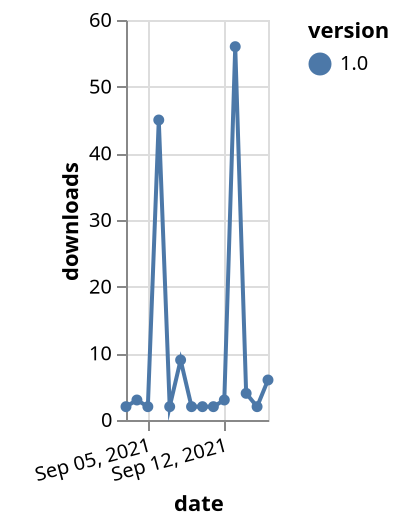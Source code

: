 {"$schema": "https://vega.github.io/schema/vega-lite/v5.json", "description": "A simple bar chart with embedded data.", "data": {"values": [{"date": "2021-09-03", "total": 17099, "delta": 2, "version": "1.0"}, {"date": "2021-09-04", "total": 17102, "delta": 3, "version": "1.0"}, {"date": "2021-09-05", "total": 17104, "delta": 2, "version": "1.0"}, {"date": "2021-09-06", "total": 17149, "delta": 45, "version": "1.0"}, {"date": "2021-09-07", "total": 17151, "delta": 2, "version": "1.0"}, {"date": "2021-09-08", "total": 17160, "delta": 9, "version": "1.0"}, {"date": "2021-09-09", "total": 17162, "delta": 2, "version": "1.0"}, {"date": "2021-09-10", "total": 17164, "delta": 2, "version": "1.0"}, {"date": "2021-09-11", "total": 17166, "delta": 2, "version": "1.0"}, {"date": "2021-09-12", "total": 17169, "delta": 3, "version": "1.0"}, {"date": "2021-09-13", "total": 17225, "delta": 56, "version": "1.0"}, {"date": "2021-09-14", "total": 17229, "delta": 4, "version": "1.0"}, {"date": "2021-09-15", "total": 17231, "delta": 2, "version": "1.0"}, {"date": "2021-09-16", "total": 17237, "delta": 6, "version": "1.0"}]}, "width": "container", "mark": {"type": "line", "point": {"filled": true}}, "encoding": {"x": {"field": "date", "type": "temporal", "timeUnit": "yearmonthdate", "title": "date", "axis": {"labelAngle": -15}}, "y": {"field": "delta", "type": "quantitative", "title": "downloads"}, "color": {"field": "version", "type": "nominal"}, "tooltip": {"field": "delta"}}}